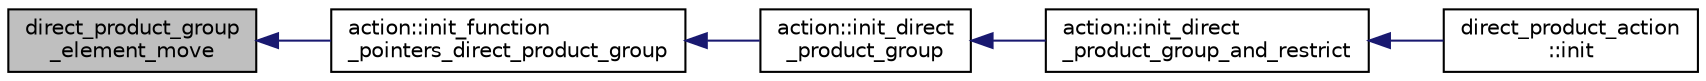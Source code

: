 digraph "direct_product_group_element_move"
{
  edge [fontname="Helvetica",fontsize="10",labelfontname="Helvetica",labelfontsize="10"];
  node [fontname="Helvetica",fontsize="10",shape=record];
  rankdir="LR";
  Node1161 [label="direct_product_group\l_element_move",height=0.2,width=0.4,color="black", fillcolor="grey75", style="filled", fontcolor="black"];
  Node1161 -> Node1162 [dir="back",color="midnightblue",fontsize="10",style="solid",fontname="Helvetica"];
  Node1162 [label="action::init_function\l_pointers_direct_product_group",height=0.2,width=0.4,color="black", fillcolor="white", style="filled",URL="$d2/d86/classaction.html#ad85fe0a6efe5f9c8be539307943f26b2"];
  Node1162 -> Node1163 [dir="back",color="midnightblue",fontsize="10",style="solid",fontname="Helvetica"];
  Node1163 [label="action::init_direct\l_product_group",height=0.2,width=0.4,color="black", fillcolor="white", style="filled",URL="$d2/d86/classaction.html#ae28dd34a1b9706531f7b25af17b4809e"];
  Node1163 -> Node1164 [dir="back",color="midnightblue",fontsize="10",style="solid",fontname="Helvetica"];
  Node1164 [label="action::init_direct\l_product_group_and_restrict",height=0.2,width=0.4,color="black", fillcolor="white", style="filled",URL="$d2/d86/classaction.html#a60a5555ea83770fd9994274efc9c328e"];
  Node1164 -> Node1165 [dir="back",color="midnightblue",fontsize="10",style="solid",fontname="Helvetica"];
  Node1165 [label="direct_product_action\l::init",height=0.2,width=0.4,color="black", fillcolor="white", style="filled",URL="$d3/d78/classdirect__product__action.html#aad40060e5821c011cccaa65a5c4df64f"];
}
